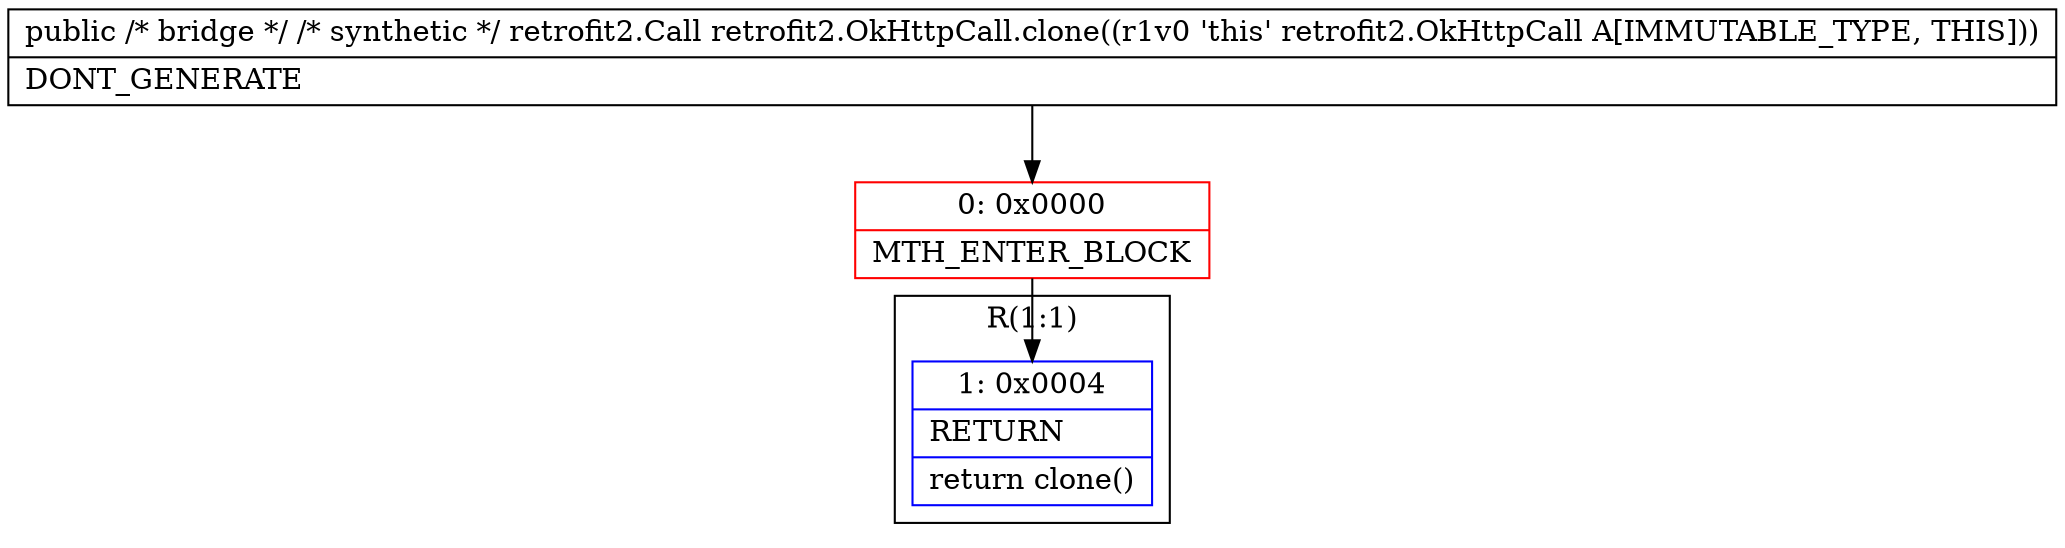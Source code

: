digraph "CFG forretrofit2.OkHttpCall.clone()Lretrofit2\/Call;" {
subgraph cluster_Region_1391710656 {
label = "R(1:1)";
node [shape=record,color=blue];
Node_1 [shape=record,label="{1\:\ 0x0004|RETURN\l|return clone()\l}"];
}
Node_0 [shape=record,color=red,label="{0\:\ 0x0000|MTH_ENTER_BLOCK\l}"];
MethodNode[shape=record,label="{public \/* bridge *\/ \/* synthetic *\/ retrofit2.Call retrofit2.OkHttpCall.clone((r1v0 'this' retrofit2.OkHttpCall A[IMMUTABLE_TYPE, THIS]))  | DONT_GENERATE\l}"];
MethodNode -> Node_0;
Node_0 -> Node_1;
}

